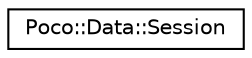digraph "Graphical Class Hierarchy"
{
 // LATEX_PDF_SIZE
  edge [fontname="Helvetica",fontsize="10",labelfontname="Helvetica",labelfontsize="10"];
  node [fontname="Helvetica",fontsize="10",shape=record];
  rankdir="LR";
  Node0 [label="Poco::Data::Session",height=0.2,width=0.4,color="black", fillcolor="white", style="filled",URL="$classPoco_1_1Data_1_1Session.html",tooltip=" "];
}
